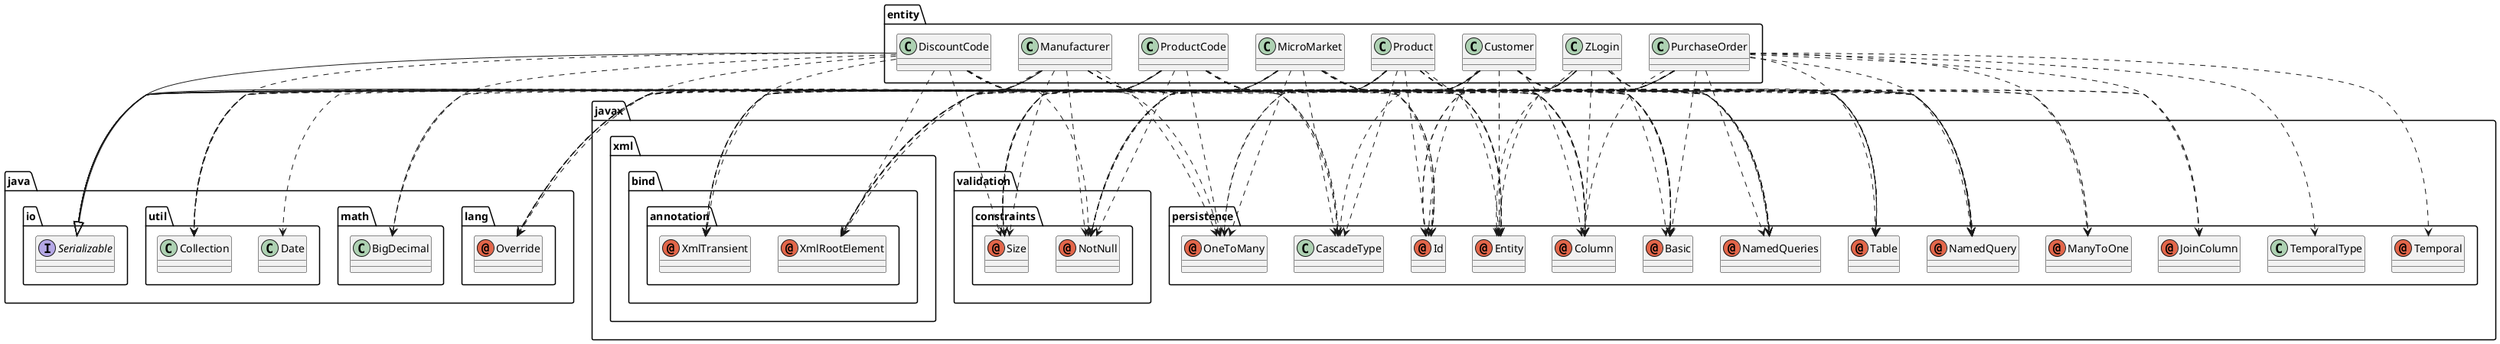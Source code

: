 @startuml
annotation java.lang.Override
annotation javax.persistence.Basic
annotation javax.persistence.Column
annotation javax.persistence.Entity
annotation javax.persistence.Id
annotation javax.persistence.JoinColumn
annotation javax.persistence.ManyToOne
annotation javax.persistence.NamedQueries
annotation javax.persistence.NamedQuery
annotation javax.persistence.OneToMany
annotation javax.persistence.Table
annotation javax.persistence.Temporal
annotation javax.validation.constraints.NotNull
annotation javax.validation.constraints.Size
annotation javax.xml.bind.annotation.XmlRootElement
annotation javax.xml.bind.annotation.XmlTransient
class entity.Customer
class entity.DiscountCode
class entity.Manufacturer
class entity.MicroMarket
class entity.Product
class entity.ProductCode
class entity.PurchaseOrder
class entity.ZLogin
class java.math.BigDecimal
class java.util.Collection
class java.util.Date
class javax.persistence.CascadeType
class javax.persistence.TemporalType
interface java.io.Serializable
entity.Customer ..> java.lang.Override
entity.Customer ..> javax.persistence.Basic
entity.Customer ..> javax.persistence.Column
entity.Customer ..> javax.persistence.Entity
entity.Customer ..> javax.persistence.Id
entity.Customer ..> javax.persistence.JoinColumn
entity.Customer ..> javax.persistence.ManyToOne
entity.Customer ..> javax.persistence.NamedQueries
entity.Customer ..> javax.persistence.NamedQuery
entity.Customer ..> javax.persistence.OneToMany
entity.Customer ..> javax.persistence.Table
entity.Customer ..> javax.validation.constraints.NotNull
entity.Customer ..> javax.validation.constraints.Size
entity.Customer ..> javax.xml.bind.annotation.XmlRootElement
entity.Customer ..> javax.xml.bind.annotation.XmlTransient
entity.Customer ..> java.util.Collection
entity.Customer ..> javax.persistence.CascadeType
entity.Customer --|> java.io.Serializable
entity.DiscountCode ..> java.lang.Override
entity.DiscountCode ..> javax.persistence.Basic
entity.DiscountCode ..> javax.persistence.Column
entity.DiscountCode ..> javax.persistence.Entity
entity.DiscountCode ..> javax.persistence.Id
entity.DiscountCode ..> javax.persistence.NamedQueries
entity.DiscountCode ..> javax.persistence.NamedQuery
entity.DiscountCode ..> javax.persistence.OneToMany
entity.DiscountCode ..> javax.persistence.Table
entity.DiscountCode ..> javax.validation.constraints.NotNull
entity.DiscountCode ..> javax.validation.constraints.Size
entity.DiscountCode ..> javax.xml.bind.annotation.XmlRootElement
entity.DiscountCode ..> javax.xml.bind.annotation.XmlTransient
entity.DiscountCode ..> java.math.BigDecimal
entity.DiscountCode ..> java.util.Collection
entity.DiscountCode ..> javax.persistence.CascadeType
entity.DiscountCode --|> java.io.Serializable
entity.Manufacturer ..> java.lang.Override
entity.Manufacturer ..> javax.persistence.Basic
entity.Manufacturer ..> javax.persistence.Column
entity.Manufacturer ..> javax.persistence.Entity
entity.Manufacturer ..> javax.persistence.Id
entity.Manufacturer ..> javax.persistence.NamedQueries
entity.Manufacturer ..> javax.persistence.NamedQuery
entity.Manufacturer ..> javax.persistence.OneToMany
entity.Manufacturer ..> javax.persistence.Table
entity.Manufacturer ..> javax.validation.constraints.NotNull
entity.Manufacturer ..> javax.validation.constraints.Size
entity.Manufacturer ..> javax.xml.bind.annotation.XmlRootElement
entity.Manufacturer ..> javax.xml.bind.annotation.XmlTransient
entity.Manufacturer ..> java.util.Collection
entity.Manufacturer ..> javax.persistence.CascadeType
entity.Manufacturer --|> java.io.Serializable
entity.MicroMarket ..> java.lang.Override
entity.MicroMarket ..> javax.persistence.Basic
entity.MicroMarket ..> javax.persistence.Column
entity.MicroMarket ..> javax.persistence.Entity
entity.MicroMarket ..> javax.persistence.Id
entity.MicroMarket ..> javax.persistence.NamedQueries
entity.MicroMarket ..> javax.persistence.NamedQuery
entity.MicroMarket ..> javax.persistence.OneToMany
entity.MicroMarket ..> javax.persistence.Table
entity.MicroMarket ..> javax.validation.constraints.NotNull
entity.MicroMarket ..> javax.validation.constraints.Size
entity.MicroMarket ..> javax.xml.bind.annotation.XmlRootElement
entity.MicroMarket ..> javax.xml.bind.annotation.XmlTransient
entity.MicroMarket ..> java.util.Collection
entity.MicroMarket ..> javax.persistence.CascadeType
entity.MicroMarket --|> java.io.Serializable
entity.Product ..> java.lang.Override
entity.Product ..> javax.persistence.Basic
entity.Product ..> javax.persistence.Column
entity.Product ..> javax.persistence.Entity
entity.Product ..> javax.persistence.Id
entity.Product ..> javax.persistence.JoinColumn
entity.Product ..> javax.persistence.ManyToOne
entity.Product ..> javax.persistence.NamedQueries
entity.Product ..> javax.persistence.NamedQuery
entity.Product ..> javax.persistence.OneToMany
entity.Product ..> javax.persistence.Table
entity.Product ..> javax.validation.constraints.NotNull
entity.Product ..> javax.validation.constraints.Size
entity.Product ..> javax.xml.bind.annotation.XmlRootElement
entity.Product ..> javax.xml.bind.annotation.XmlTransient
entity.Product ..> java.math.BigDecimal
entity.Product ..> java.util.Collection
entity.Product ..> javax.persistence.CascadeType
entity.Product --|> java.io.Serializable
entity.ProductCode ..> java.lang.Override
entity.ProductCode ..> javax.persistence.Basic
entity.ProductCode ..> javax.persistence.Column
entity.ProductCode ..> javax.persistence.Entity
entity.ProductCode ..> javax.persistence.Id
entity.ProductCode ..> javax.persistence.NamedQueries
entity.ProductCode ..> javax.persistence.NamedQuery
entity.ProductCode ..> javax.persistence.OneToMany
entity.ProductCode ..> javax.persistence.Table
entity.ProductCode ..> javax.validation.constraints.NotNull
entity.ProductCode ..> javax.validation.constraints.Size
entity.ProductCode ..> javax.xml.bind.annotation.XmlRootElement
entity.ProductCode ..> javax.xml.bind.annotation.XmlTransient
entity.ProductCode ..> java.util.Collection
entity.ProductCode ..> javax.persistence.CascadeType
entity.ProductCode --|> java.io.Serializable
entity.PurchaseOrder ..> java.lang.Override
entity.PurchaseOrder ..> javax.persistence.Basic
entity.PurchaseOrder ..> javax.persistence.Column
entity.PurchaseOrder ..> javax.persistence.Entity
entity.PurchaseOrder ..> javax.persistence.Id
entity.PurchaseOrder ..> javax.persistence.JoinColumn
entity.PurchaseOrder ..> javax.persistence.ManyToOne
entity.PurchaseOrder ..> javax.persistence.NamedQueries
entity.PurchaseOrder ..> javax.persistence.NamedQuery
entity.PurchaseOrder ..> javax.persistence.Table
entity.PurchaseOrder ..> javax.persistence.Temporal
entity.PurchaseOrder ..> javax.validation.constraints.NotNull
entity.PurchaseOrder ..> javax.validation.constraints.Size
entity.PurchaseOrder ..> javax.xml.bind.annotation.XmlRootElement
entity.PurchaseOrder ..> java.math.BigDecimal
entity.PurchaseOrder ..> java.util.Date
entity.PurchaseOrder ..> javax.persistence.TemporalType
entity.PurchaseOrder --|> java.io.Serializable
entity.ZLogin ..> java.lang.Override
entity.ZLogin ..> javax.persistence.Basic
entity.ZLogin ..> javax.persistence.Column
entity.ZLogin ..> javax.persistence.Entity
entity.ZLogin ..> javax.persistence.Id
entity.ZLogin ..> javax.persistence.NamedQueries
entity.ZLogin ..> javax.persistence.NamedQuery
entity.ZLogin ..> javax.persistence.Table
entity.ZLogin ..> javax.validation.constraints.NotNull
entity.ZLogin ..> javax.xml.bind.annotation.XmlRootElement
entity.ZLogin --|> java.io.Serializable
@enduml